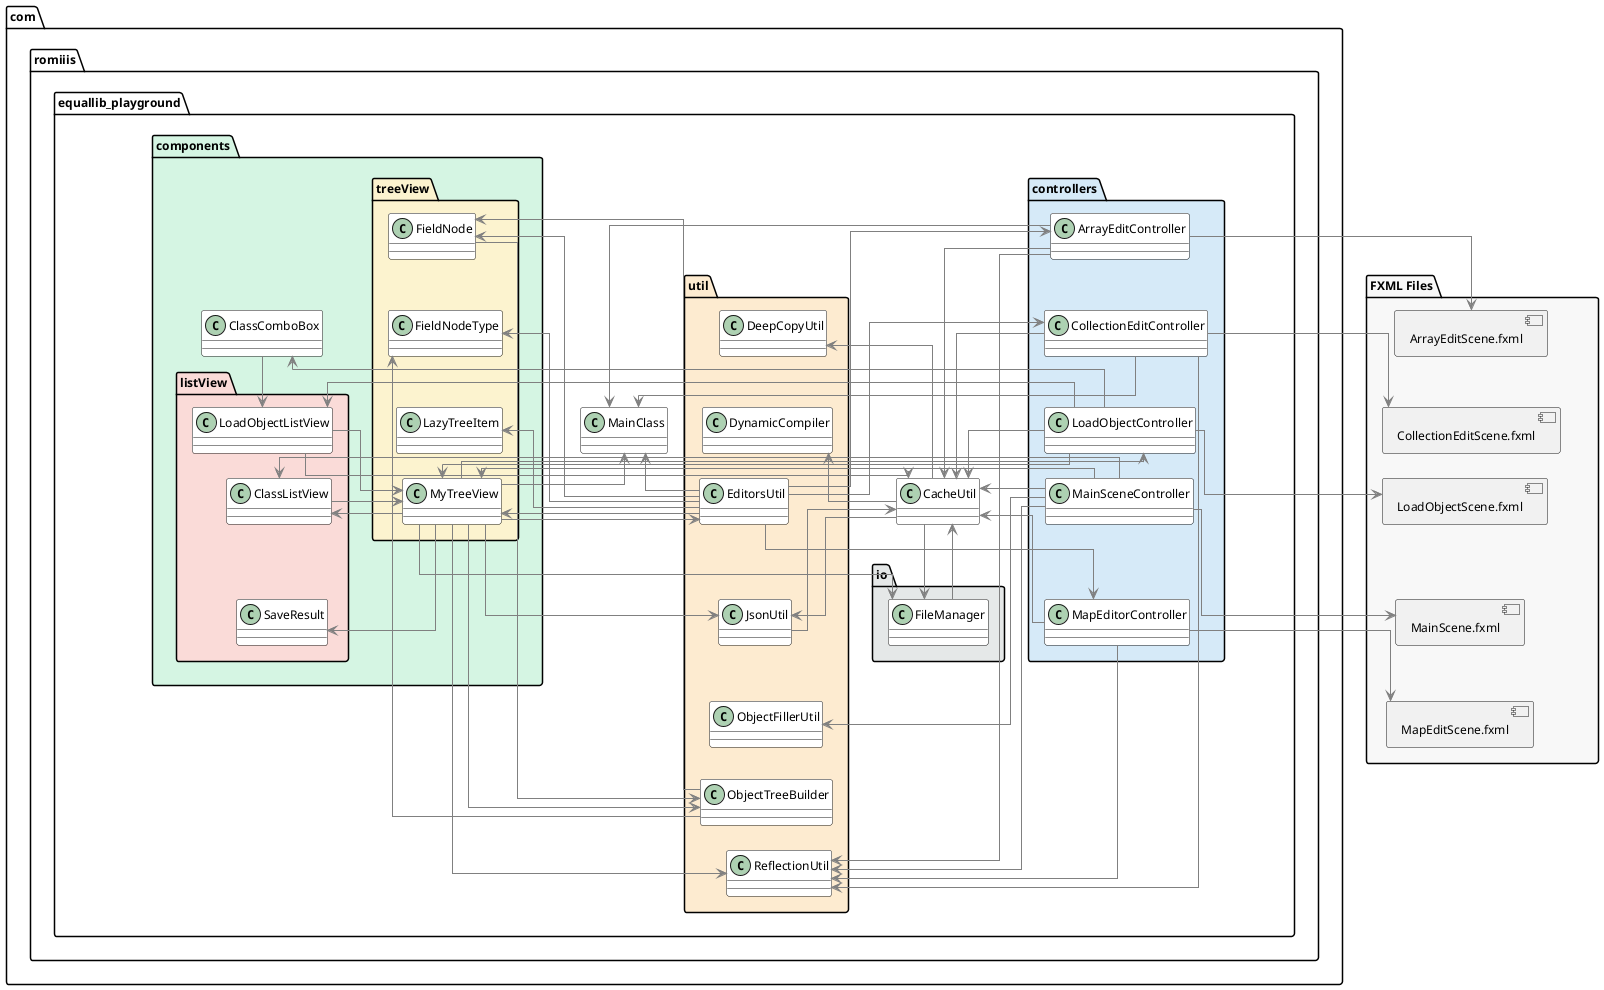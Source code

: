 @startuml
skinparam linetype ortho
skinparam classBackgroundColor #ffffff
skinparam ArrowColor Gray
skinparam DefaultFontName "Arial"
skinparam Shadowing false

skinparam nodesep 20
skinparam ranksep 25
skinparam packagePadding 20
skinparam classAttributeIconSize 0
skinparam shadowing false
skinparam DefaultFontSize 12


allowmixing



' --- CONTROLLERS ---
package com.romiiis.equallib_playground.controllers #D6EAF8  {
    class ArrayEditController
    class CollectionEditController
    class LoadObjectController

    class MainSceneController
    class MapEditorController

    ArrayEditController -[hidden]-> CollectionEditController
    CollectionEditController -[hidden]-> LoadObjectController
    LoadObjectController -[hidden]-> MainSceneController
    MainSceneController -[hidden]-> MapEditorController
}

' --- IO ---
package com.romiiis.equallib_playground.io #E5E8E8 {
    class FileManager
}

' --- UTIL (v centru) ---
package com.romiiis.equallib_playground.util #FDEBD0 {
    class DeepCopyUtil
    class DynamicCompiler
    class EditorsUtil
    class JsonUtil
    class ObjectFillerUtil
    class ObjectTreeBuilder
    class ReflectionUtil

    DeepCopyUtil -[hidden]-> DynamicCompiler
    DynamicCompiler -[hidden]-> EditorsUtil
    EditorsUtil -[hidden]-> JsonUtil
    JsonUtil -[hidden]-> ObjectFillerUtil
    ObjectFillerUtil -[hidden]-> ObjectTreeBuilder
    ObjectTreeBuilder -[hidden]-> ReflectionUtil
}

' --- COMPONENTS ---
package com.romiiis.equallib_playground.components #D5F5E3{
    class ClassComboBox

    package listView #FADBD8 {
        class LoadObjectListView
        class ClassListView
        class SaveResult

        LoadObjectListView -[hidden]-> ClassListView
        ClassListView -[hidden]-> SaveResult
    }

    package treeView #FCF3CF {
        class FieldNodeType
        class LazyTreeItem
        class MyTreeView
        class FieldNode


        FieldNode -[hidden]-> FieldNodeType
        FieldNodeType -[hidden]-> LazyTreeItem
        LazyTreeItem -[hidden]-> MyTreeView
    }

    ClassComboBox -[hidden]-> listView.LoadObjectListView
}

' --- ROOT CLASSES ---
package com.romiiis.equallib_playground {
    class MainClass
    class CacheUtil
}

MainClass -[hidden]-> CacheUtil


' --- DEPENDENCIES ---

CacheUtil-->FileManager
CacheUtil-->DeepCopyUtil
CacheUtil-->DynamicCompiler
CacheUtil-->JsonUtil

ObjectTreeBuilder-->FieldNode
ObjectTreeBuilder-->FieldNodeType

JsonUtil-->CacheUtil

EditorsUtil-up->MainClass
EditorsUtil-up->FieldNode
EditorsUtil-up->FieldNodeType
EditorsUtil-up->LazyTreeItem
EditorsUtil-up->MyTreeView
EditorsUtil-up->ArrayEditController
EditorsUtil-up->CollectionEditController
EditorsUtil-down->MapEditorController

FileManager-up->CacheUtil

MapEditorController-->CacheUtil
MapEditorController-->ReflectionUtil

MainSceneController-->CacheUtil
MainSceneController-->ClassListView
MainSceneController-->MyTreeView
MainSceneController-->ObjectFillerUtil
MainSceneController-->ReflectionUtil

LoadObjectController-up->CacheUtil
LoadObjectController-up->MyTreeView
LoadObjectController-up->ClassComboBox
LoadObjectController-up->LoadObjectListView

CollectionEditController-->CacheUtil
CollectionEditController-->MainClass
CollectionEditController-->ReflectionUtil

ArrayEditController-->CacheUtil
ArrayEditController-->MainClass
ArrayEditController-->ReflectionUtil

ClassComboBox-->LoadObjectListView

MyTreeView-->MainClass
MyTreeView-->ClassListView
MyTreeView-->SaveResult
MyTreeView-up->LoadObjectController
MyTreeView-->FileManager
MyTreeView-->EditorsUtil
MyTreeView-->JsonUtil
MyTreeView-->ObjectTreeBuilder
MyTreeView-->ReflectionUtil

FieldNode-->ObjectTreeBuilder

LoadObjectListView-->CacheUtil
LoadObjectListView-->MyTreeView

ClassListView-->MyTreeView

' --- FXML FILES AS COMPONENTS (plain rectangles) ---
package "FXML Files" #F8F8F8 {
  component "ArrayEditScene.fxml"      as FXML_ArrayEdit
  component "CollectionEditScene.fxml" as FXML_CollectionEdit
  component "LoadObjectScene.fxml"     as FXML_LoadObject
  component "MainScene.fxml"           as FXML_Main
  component "MapEditScene.fxml"        as FXML_MapEdit

    FXML_ArrayEdit -[hidden]-> FXML_CollectionEdit
    FXML_CollectionEdit -[hidden]-> FXML_LoadObject
    FXML_LoadObject -[hidden]-> FXML_Main
    FXML_Main -[hidden]-> FXML_MapEdit
    FXML_ArrayEdit -[hidden]-> FXML_MapEdit
}

' --- PROPOJENÍ fx:controller ---
ArrayEditController      --> FXML_ArrayEdit
CollectionEditController --> FXML_CollectionEdit
LoadObjectController     --> FXML_LoadObject
MainSceneController      --> FXML_Main
MapEditorController      --> FXML_MapEdit


@enduml
